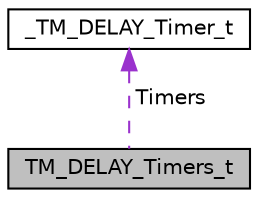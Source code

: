 digraph "TM_DELAY_Timers_t"
{
  edge [fontname="Helvetica",fontsize="10",labelfontname="Helvetica",labelfontsize="10"];
  node [fontname="Helvetica",fontsize="10",shape=record];
  Node1 [label="TM_DELAY_Timers_t",height=0.2,width=0.4,color="black", fillcolor="grey75", style="filled", fontcolor="black"];
  Node2 -> Node1 [dir="back",color="darkorchid3",fontsize="10",style="dashed",label=" Timers" ,fontname="Helvetica"];
  Node2 [label="_TM_DELAY_Timer_t",height=0.2,width=0.4,color="black", fillcolor="white", style="filled",URL="$struct___t_m___d_e_l_a_y___timer__t.html",tooltip="Custom timer structure. "];
}
